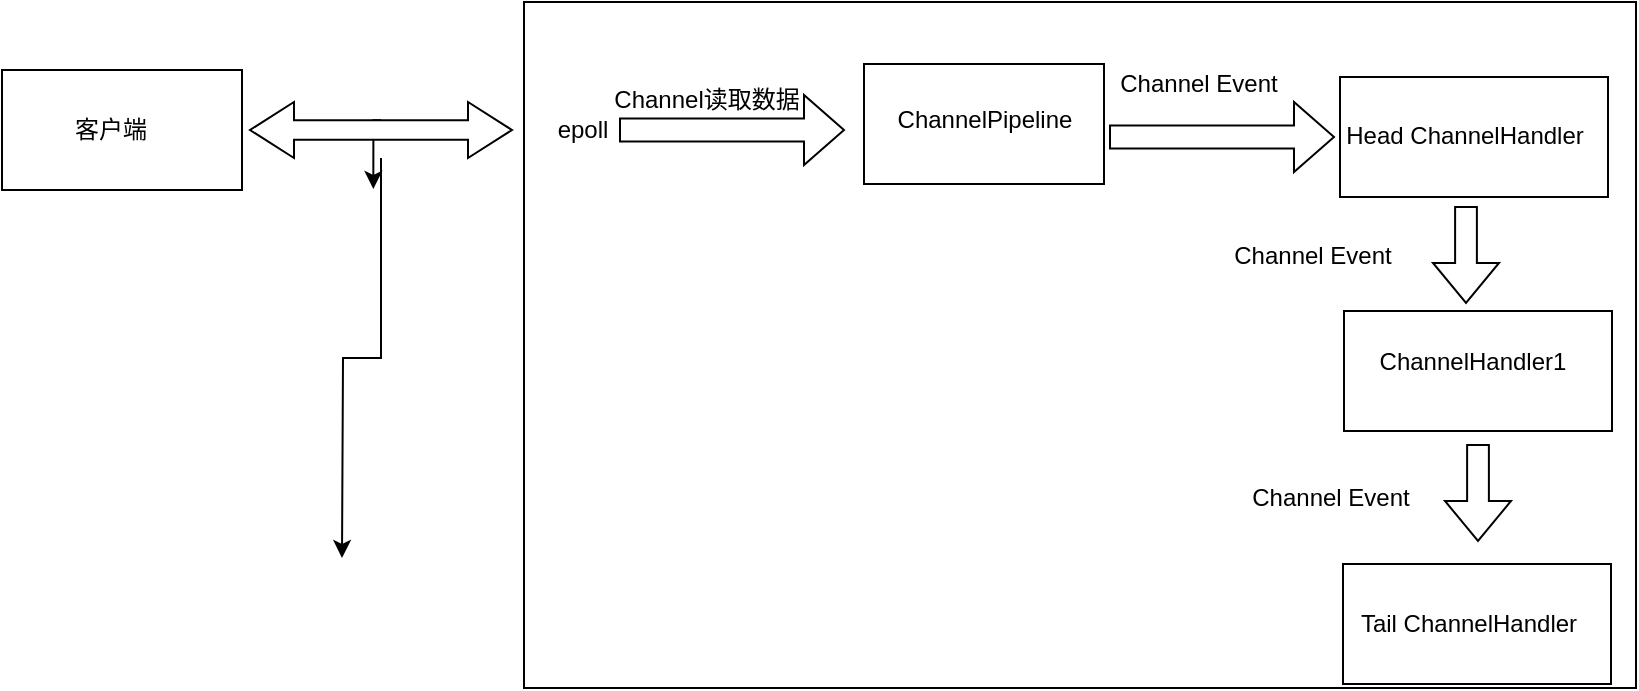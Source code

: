 <mxfile version="13.1.3">
    <diagram id="6hGFLwfOUW9BJ-s0fimq" name="Page-1">
        <mxGraphModel dx="678" dy="1168" grid="0" gridSize="10" guides="1" tooltips="1" connect="1" arrows="1" fold="1" page="0" pageScale="1" pageWidth="827" pageHeight="1169" background="#ffffff" math="0" shadow="0">
            <root>
                <mxCell id="0"/>
                <mxCell id="1" parent="0"/>
                <mxCell id="2" value="" style="verticalLabelPosition=bottom;verticalAlign=top;html=1;shape=mxgraph.basic.rect;fillColor2=none;strokeWidth=1;size=20;indent=5;fillColor=#FFFFFF;strokeColor=#000000;fontColor=#000000;" vertex="1" parent="1">
                    <mxGeometry x="7" y="-421" width="120" height="60" as="geometry"/>
                </mxCell>
                <mxCell id="3" value="" style="verticalLabelPosition=bottom;verticalAlign=top;html=1;shape=mxgraph.basic.rect;fillColor2=none;strokeWidth=1;size=20;indent=5;fillColor=#FFFFFF;strokeColor=#000000;" vertex="1" parent="1">
                    <mxGeometry x="268" y="-455" width="556" height="343" as="geometry"/>
                </mxCell>
                <mxCell id="4" value="客户端" style="text;html=1;align=center;verticalAlign=middle;resizable=0;points=[];autosize=1;fontColor=#000000;" vertex="1" parent="1">
                    <mxGeometry x="38" y="-400" width="46" height="18" as="geometry"/>
                </mxCell>
                <mxCell id="7" value="" style="edgeStyle=orthogonalEdgeStyle;rounded=0;orthogonalLoop=1;jettySize=auto;html=1;fontColor=#000000;" edge="1" parent="1" source="5">
                    <mxGeometry relative="1" as="geometry">
                        <mxPoint x="177" y="-177" as="targetPoint"/>
                    </mxGeometry>
                </mxCell>
                <mxCell id="8" style="edgeStyle=orthogonalEdgeStyle;rounded=0;orthogonalLoop=1;jettySize=auto;html=1;exitX=0.5;exitY=0;exitDx=0;exitDy=9.1;exitPerimeter=0;fontColor=#000000;" edge="1" parent="1" source="5">
                    <mxGeometry relative="1" as="geometry">
                        <mxPoint x="192.667" y="-361.5" as="targetPoint"/>
                    </mxGeometry>
                </mxCell>
                <mxCell id="5" value="" style="html=1;shadow=0;dashed=0;align=center;verticalAlign=middle;shape=mxgraph.arrows2.twoWayArrow;dy=0.65;dx=22;strokeColor=#000000;fillColor=#FFFFFF;fontColor=#000000;" vertex="1" parent="1">
                    <mxGeometry x="131" y="-405" width="131" height="28" as="geometry"/>
                </mxCell>
                <mxCell id="9" value="epoll" style="text;html=1;align=center;verticalAlign=middle;resizable=0;points=[];autosize=1;fontColor=#000000;" vertex="1" parent="1">
                    <mxGeometry x="279" y="-400" width="35" height="18" as="geometry"/>
                </mxCell>
                <mxCell id="10" value="" style="html=1;shadow=0;dashed=0;align=center;verticalAlign=middle;shape=mxgraph.arrows2.arrow;dy=0.67;dx=20;notch=0;strokeColor=#000000;fillColor=#FFFFFF;fontColor=#000000;" vertex="1" parent="1">
                    <mxGeometry x="316" y="-408.5" width="112" height="35" as="geometry"/>
                </mxCell>
                <mxCell id="11" value="Channel读取数据" style="text;html=1;align=center;verticalAlign=middle;resizable=0;points=[];autosize=1;fontColor=#000000;" vertex="1" parent="1">
                    <mxGeometry x="307" y="-415" width="103" height="18" as="geometry"/>
                </mxCell>
                <mxCell id="12" value="" style="verticalLabelPosition=bottom;verticalAlign=top;html=1;shape=mxgraph.basic.rect;fillColor2=none;strokeWidth=1;size=20;indent=5;fillColor=#FFFFFF;fontColor=#000000;strokeColor=#000000;" vertex="1" parent="1">
                    <mxGeometry x="438" y="-424" width="120" height="60" as="geometry"/>
                </mxCell>
                <mxCell id="13" value="ChannelPipeline" style="text;html=1;align=center;verticalAlign=middle;resizable=0;points=[];autosize=1;fontColor=#000000;" vertex="1" parent="1">
                    <mxGeometry x="449.5" y="-405" width="97" height="18" as="geometry"/>
                </mxCell>
                <mxCell id="14" value="Channel Event&lt;br&gt;" style="text;html=1;align=center;verticalAlign=middle;resizable=0;points=[];autosize=1;fontColor=#000000;" vertex="1" parent="1">
                    <mxGeometry x="560" y="-423" width="89" height="18" as="geometry"/>
                </mxCell>
                <mxCell id="15" value="" style="html=1;shadow=0;dashed=0;align=center;verticalAlign=middle;shape=mxgraph.arrows2.arrow;dy=0.67;dx=20;notch=0;strokeColor=#000000;fillColor=#FFFFFF;fontColor=#000000;" vertex="1" parent="1">
                    <mxGeometry x="561" y="-405" width="112" height="35" as="geometry"/>
                </mxCell>
                <mxCell id="16" value="" style="verticalLabelPosition=bottom;verticalAlign=top;html=1;shape=mxgraph.basic.rect;fillColor2=none;strokeWidth=1;size=20;indent=5;fillColor=#FFFFFF;fontColor=#000000;strokeColor=#000000;" vertex="1" parent="1">
                    <mxGeometry x="676" y="-417.5" width="134" height="60" as="geometry"/>
                </mxCell>
                <mxCell id="17" value="Head ChannelHandler" style="text;html=1;align=center;verticalAlign=middle;resizable=0;points=[];autosize=1;fontColor=#000000;" vertex="1" parent="1">
                    <mxGeometry x="673" y="-397" width="129" height="18" as="geometry"/>
                </mxCell>
                <mxCell id="18" value="" style="html=1;shadow=0;dashed=0;align=center;verticalAlign=middle;shape=mxgraph.arrows2.arrow;dy=0.67;dx=20;notch=0;strokeColor=#000000;fillColor=#FFFFFF;fontColor=#000000;rotation=90;" vertex="1" parent="1">
                    <mxGeometry x="715" y="-345" width="48" height="33" as="geometry"/>
                </mxCell>
                <mxCell id="20" value="" style="verticalLabelPosition=bottom;verticalAlign=top;html=1;shape=mxgraph.basic.rect;fillColor2=none;strokeWidth=1;size=20;indent=5;fillColor=#FFFFFF;fontColor=#000000;strokeColor=#000000;" vertex="1" parent="1">
                    <mxGeometry x="678" y="-300.5" width="134" height="60" as="geometry"/>
                </mxCell>
                <mxCell id="21" value="ChannelHandler1" style="text;html=1;align=center;verticalAlign=middle;resizable=0;points=[];autosize=1;fontColor=#000000;" vertex="1" parent="1">
                    <mxGeometry x="690.5" y="-284" width="103" height="18" as="geometry"/>
                </mxCell>
                <mxCell id="22" value="" style="verticalLabelPosition=bottom;verticalAlign=top;html=1;shape=mxgraph.basic.rect;fillColor2=none;strokeWidth=1;size=20;indent=5;fillColor=#FFFFFF;fontColor=#000000;strokeColor=#000000;" vertex="1" parent="1">
                    <mxGeometry x="677.5" y="-174" width="134" height="60" as="geometry"/>
                </mxCell>
                <mxCell id="23" value="Tail ChannelHandler" style="text;html=1;align=center;verticalAlign=middle;resizable=0;points=[];autosize=1;fontColor=#000000;" vertex="1" parent="1">
                    <mxGeometry x="680.5" y="-153.5" width="118" height="18" as="geometry"/>
                </mxCell>
                <mxCell id="24" value="Channel Event&lt;br&gt;" style="text;html=1;align=center;verticalAlign=middle;resizable=0;points=[];autosize=1;fontColor=#000000;" vertex="1" parent="1">
                    <mxGeometry x="626" y="-216" width="89" height="18" as="geometry"/>
                </mxCell>
                <mxCell id="25" value="Channel Event&lt;br&gt;" style="text;html=1;align=center;verticalAlign=middle;resizable=0;points=[];autosize=1;fontColor=#000000;" vertex="1" parent="1">
                    <mxGeometry x="617" y="-337.5" width="89" height="18" as="geometry"/>
                </mxCell>
                <mxCell id="26" value="" style="html=1;shadow=0;dashed=0;align=center;verticalAlign=middle;shape=mxgraph.arrows2.arrow;dy=0.67;dx=20;notch=0;strokeColor=#000000;fillColor=#FFFFFF;fontColor=#000000;rotation=90;" vertex="1" parent="1">
                    <mxGeometry x="721" y="-226" width="48" height="33" as="geometry"/>
                </mxCell>
            </root>
        </mxGraphModel>
    </diagram>
</mxfile>